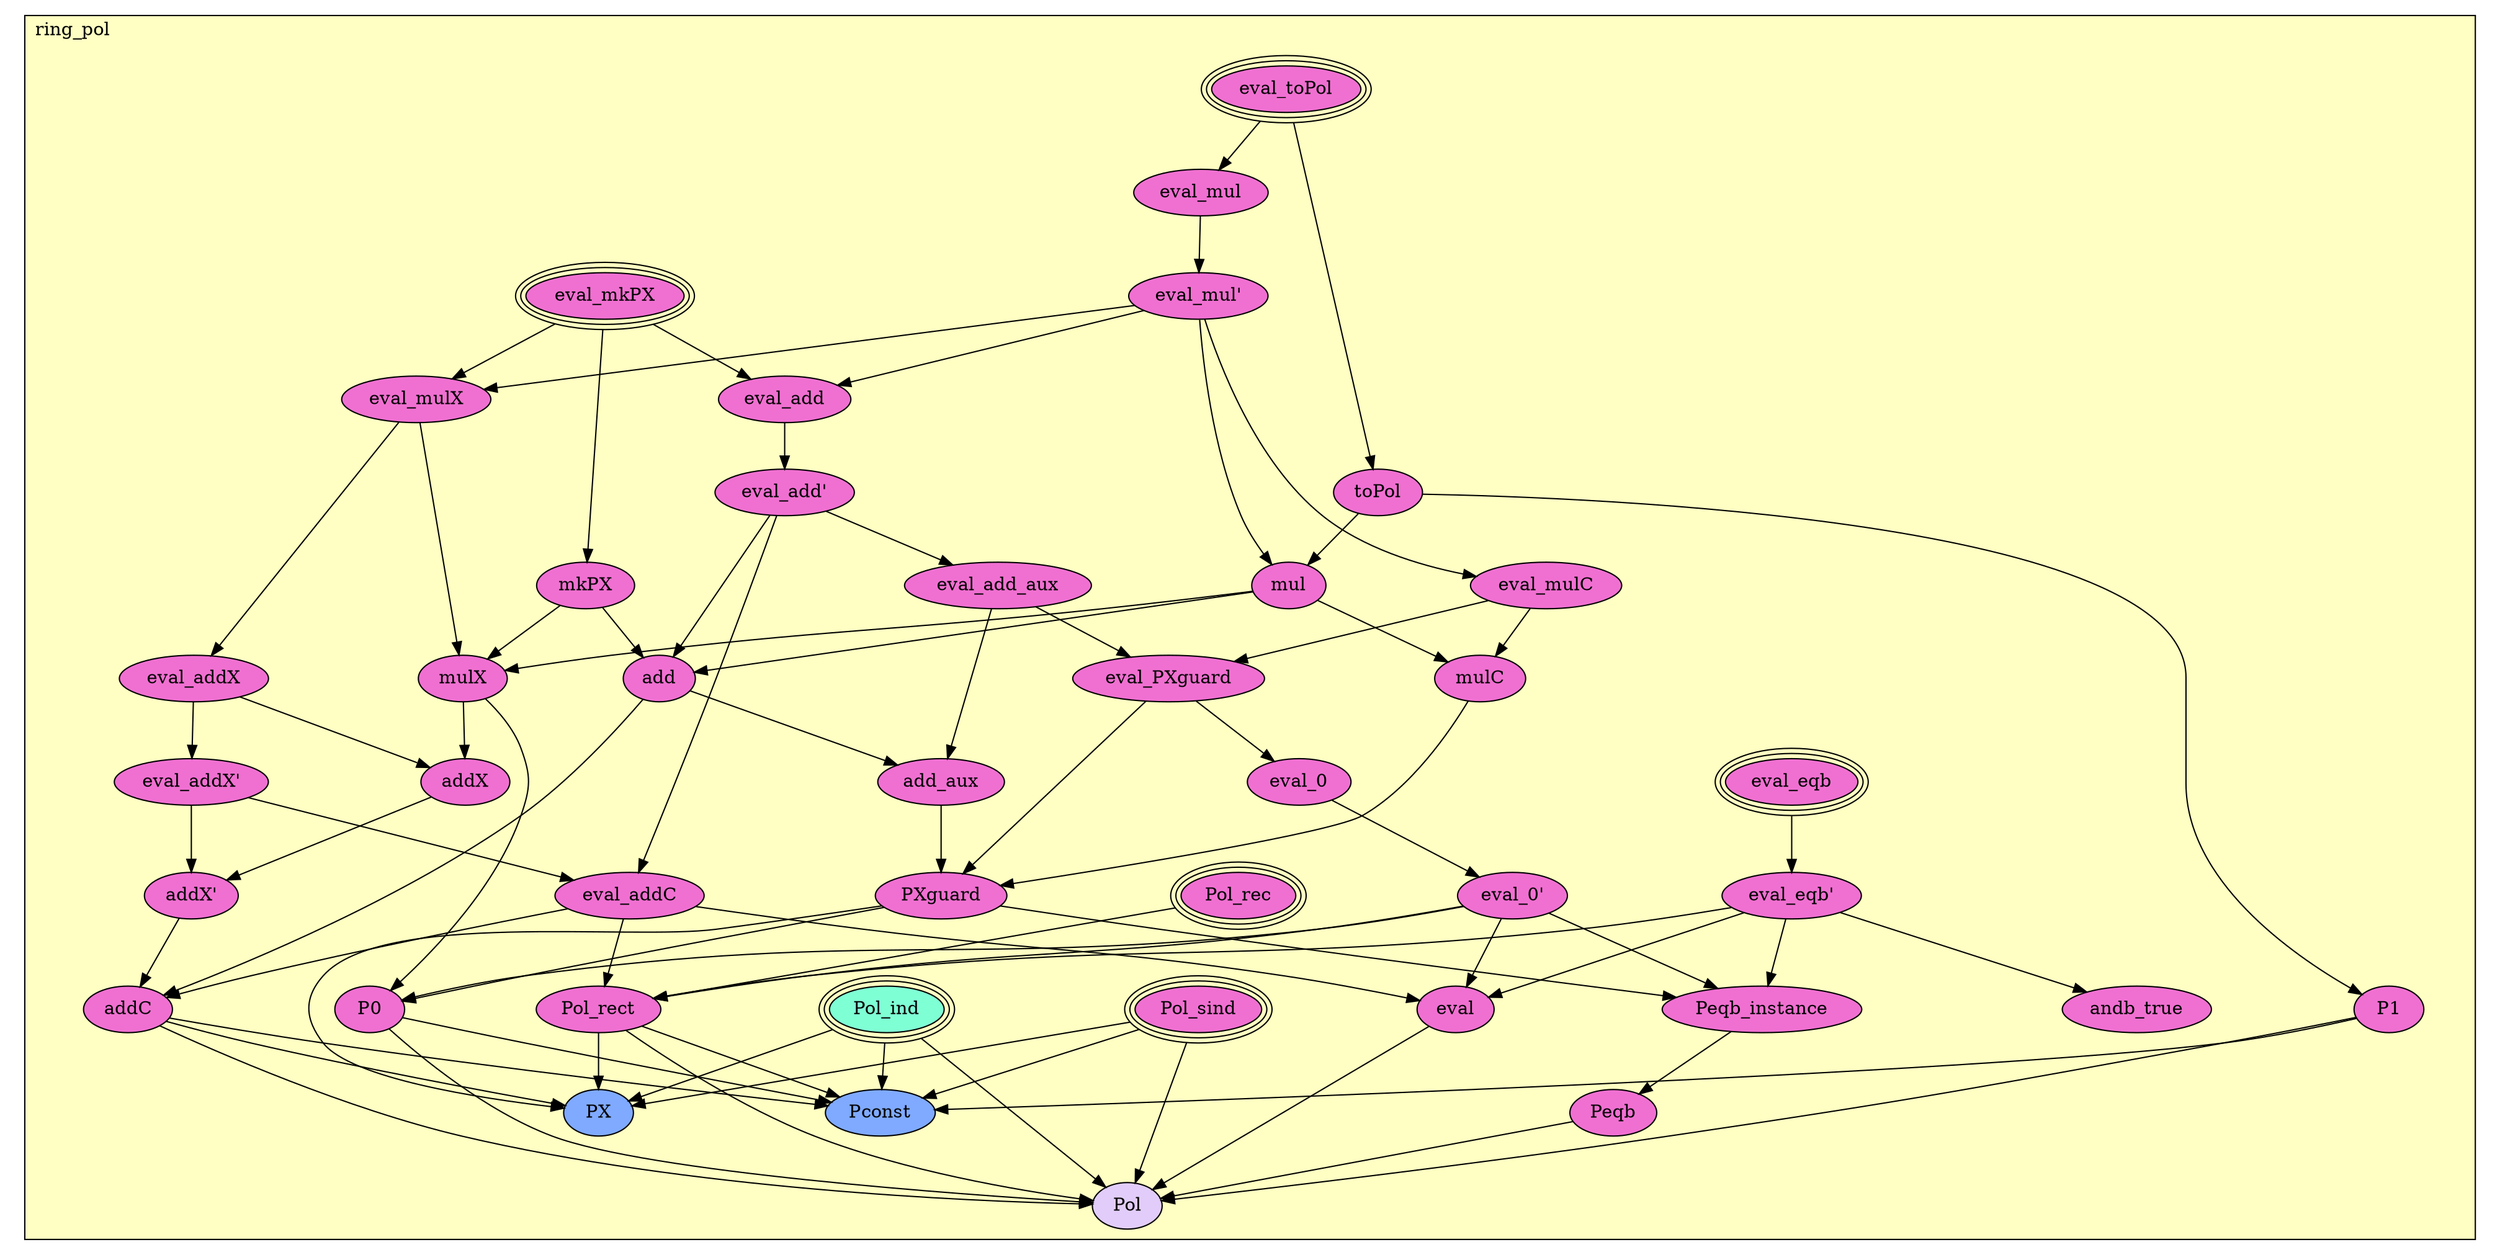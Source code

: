 digraph HoTT_Classes_tactics_ring_pol {
  graph [ratio=0.5]
  node [style=filled]
ring_pol_eval_toPol [label="eval_toPol", URL=<ring_pol.html#eval_toPol>, peripheries=3, fillcolor="#F070D1"] ;
ring_pol_toPol [label="toPol", URL=<ring_pol.html#toPol>, fillcolor="#F070D1"] ;
ring_pol_eval_mul [label="eval_mul", URL=<ring_pol.html#eval_mul>, fillcolor="#F070D1"] ;
ring_pol_eval_mul_ [label="eval_mul'", URL=<ring_pol.html#eval_mul'>, fillcolor="#F070D1"] ;
ring_pol_mul [label="mul", URL=<ring_pol.html#mul>, fillcolor="#F070D1"] ;
ring_pol_eval_mkPX [label="eval_mkPX", URL=<ring_pol.html#eval_mkPX>, peripheries=3, fillcolor="#F070D1"] ;
ring_pol_mkPX [label="mkPX", URL=<ring_pol.html#mkPX>, fillcolor="#F070D1"] ;
ring_pol_eval_mulX [label="eval_mulX", URL=<ring_pol.html#eval_mulX>, fillcolor="#F070D1"] ;
ring_pol_mulX [label="mulX", URL=<ring_pol.html#mulX>, fillcolor="#F070D1"] ;
ring_pol_eval_add [label="eval_add", URL=<ring_pol.html#eval_add>, fillcolor="#F070D1"] ;
ring_pol_eval_add_ [label="eval_add'", URL=<ring_pol.html#eval_add'>, fillcolor="#F070D1"] ;
ring_pol_eval_add_aux [label="eval_add_aux", URL=<ring_pol.html#eval_add_aux>, fillcolor="#F070D1"] ;
ring_pol_add [label="add", URL=<ring_pol.html#add>, fillcolor="#F070D1"] ;
ring_pol_add_aux [label="add_aux", URL=<ring_pol.html#add_aux>, fillcolor="#F070D1"] ;
ring_pol_eval_mulC [label="eval_mulC", URL=<ring_pol.html#eval_mulC>, fillcolor="#F070D1"] ;
ring_pol_mulC [label="mulC", URL=<ring_pol.html#mulC>, fillcolor="#F070D1"] ;
ring_pol_eval_PXguard [label="eval_PXguard", URL=<ring_pol.html#eval_PXguard>, fillcolor="#F070D1"] ;
ring_pol_PXguard [label="PXguard", URL=<ring_pol.html#PXguard>, fillcolor="#F070D1"] ;
ring_pol_eval_addX [label="eval_addX", URL=<ring_pol.html#eval_addX>, fillcolor="#F070D1"] ;
ring_pol_eval_addX_ [label="eval_addX'", URL=<ring_pol.html#eval_addX'>, fillcolor="#F070D1"] ;
ring_pol_addX [label="addX", URL=<ring_pol.html#addX>, fillcolor="#F070D1"] ;
ring_pol_addX_ [label="addX'", URL=<ring_pol.html#addX'>, fillcolor="#F070D1"] ;
ring_pol_eval_addC [label="eval_addC", URL=<ring_pol.html#eval_addC>, fillcolor="#F070D1"] ;
ring_pol_addC [label="addC", URL=<ring_pol.html#addC>, fillcolor="#F070D1"] ;
ring_pol_eval_0 [label="eval_0", URL=<ring_pol.html#eval_0>, fillcolor="#F070D1"] ;
ring_pol_eval_0_ [label="eval_0'", URL=<ring_pol.html#eval_0'>, fillcolor="#F070D1"] ;
ring_pol_eval_eqb [label="eval_eqb", URL=<ring_pol.html#eval_eqb>, peripheries=3, fillcolor="#F070D1"] ;
ring_pol_eval_eqb_ [label="eval_eqb'", URL=<ring_pol.html#eval_eqb'>, fillcolor="#F070D1"] ;
ring_pol_andb_true [label="andb_true", URL=<ring_pol.html#andb_true>, fillcolor="#F070D1"] ;
ring_pol_eval [label="eval", URL=<ring_pol.html#eval>, fillcolor="#F070D1"] ;
ring_pol_P1 [label="P1", URL=<ring_pol.html#P1>, fillcolor="#F070D1"] ;
ring_pol_P0 [label="P0", URL=<ring_pol.html#P0>, fillcolor="#F070D1"] ;
ring_pol_Peqb_instance [label="Peqb_instance", URL=<ring_pol.html#Peqb_instance>, fillcolor="#F070D1"] ;
ring_pol_Peqb [label="Peqb", URL=<ring_pol.html#Peqb>, fillcolor="#F070D1"] ;
ring_pol_Pol_sind [label="Pol_sind", URL=<ring_pol.html#Pol_sind>, peripheries=3, fillcolor="#F070D1"] ;
ring_pol_Pol_rec [label="Pol_rec", URL=<ring_pol.html#Pol_rec>, peripheries=3, fillcolor="#F070D1"] ;
ring_pol_Pol_ind [label="Pol_ind", URL=<ring_pol.html#Pol_ind>, peripheries=3, fillcolor="#7FFFD4"] ;
ring_pol_Pol_rect [label="Pol_rect", URL=<ring_pol.html#Pol_rect>, fillcolor="#F070D1"] ;
ring_pol_PX [label="PX", URL=<ring_pol.html#PX>, fillcolor="#7FAAFF"] ;
ring_pol_Pconst [label="Pconst", URL=<ring_pol.html#Pconst>, fillcolor="#7FAAFF"] ;
ring_pol_Pol [label="Pol", URL=<ring_pol.html#Pol>, fillcolor="#E2CDFA"] ;
  ring_pol_eval_toPol -> ring_pol_toPol [] ;
  ring_pol_eval_toPol -> ring_pol_eval_mul [] ;
  ring_pol_toPol -> ring_pol_mul [] ;
  ring_pol_toPol -> ring_pol_P1 [] ;
  ring_pol_eval_mul -> ring_pol_eval_mul_ [] ;
  ring_pol_eval_mul_ -> ring_pol_mul [] ;
  ring_pol_eval_mul_ -> ring_pol_eval_mulX [] ;
  ring_pol_eval_mul_ -> ring_pol_eval_add [] ;
  ring_pol_eval_mul_ -> ring_pol_eval_mulC [] ;
  ring_pol_mul -> ring_pol_mulX [] ;
  ring_pol_mul -> ring_pol_add [] ;
  ring_pol_mul -> ring_pol_mulC [] ;
  ring_pol_eval_mkPX -> ring_pol_mkPX [] ;
  ring_pol_eval_mkPX -> ring_pol_eval_mulX [] ;
  ring_pol_eval_mkPX -> ring_pol_eval_add [] ;
  ring_pol_mkPX -> ring_pol_mulX [] ;
  ring_pol_mkPX -> ring_pol_add [] ;
  ring_pol_eval_mulX -> ring_pol_mulX [] ;
  ring_pol_eval_mulX -> ring_pol_eval_addX [] ;
  ring_pol_mulX -> ring_pol_addX [] ;
  ring_pol_mulX -> ring_pol_P0 [] ;
  ring_pol_eval_add -> ring_pol_eval_add_ [] ;
  ring_pol_eval_add_ -> ring_pol_eval_add_aux [] ;
  ring_pol_eval_add_ -> ring_pol_add [] ;
  ring_pol_eval_add_ -> ring_pol_eval_addC [] ;
  ring_pol_eval_add_aux -> ring_pol_add_aux [] ;
  ring_pol_eval_add_aux -> ring_pol_eval_PXguard [] ;
  ring_pol_add -> ring_pol_add_aux [] ;
  ring_pol_add -> ring_pol_addC [] ;
  ring_pol_add_aux -> ring_pol_PXguard [] ;
  ring_pol_eval_mulC -> ring_pol_mulC [] ;
  ring_pol_eval_mulC -> ring_pol_eval_PXguard [] ;
  ring_pol_mulC -> ring_pol_PXguard [] ;
  ring_pol_eval_PXguard -> ring_pol_PXguard [] ;
  ring_pol_eval_PXguard -> ring_pol_eval_0 [] ;
  ring_pol_PXguard -> ring_pol_P0 [] ;
  ring_pol_PXguard -> ring_pol_Peqb_instance [] ;
  ring_pol_PXguard -> ring_pol_PX [] ;
  ring_pol_eval_addX -> ring_pol_eval_addX_ [] ;
  ring_pol_eval_addX -> ring_pol_addX [] ;
  ring_pol_eval_addX_ -> ring_pol_addX_ [] ;
  ring_pol_eval_addX_ -> ring_pol_eval_addC [] ;
  ring_pol_addX -> ring_pol_addX_ [] ;
  ring_pol_addX_ -> ring_pol_addC [] ;
  ring_pol_eval_addC -> ring_pol_addC [] ;
  ring_pol_eval_addC -> ring_pol_eval [] ;
  ring_pol_eval_addC -> ring_pol_Pol_rect [] ;
  ring_pol_addC -> ring_pol_PX [] ;
  ring_pol_addC -> ring_pol_Pconst [] ;
  ring_pol_addC -> ring_pol_Pol [] ;
  ring_pol_eval_0 -> ring_pol_eval_0_ [] ;
  ring_pol_eval_0_ -> ring_pol_eval [] ;
  ring_pol_eval_0_ -> ring_pol_P0 [] ;
  ring_pol_eval_0_ -> ring_pol_Peqb_instance [] ;
  ring_pol_eval_0_ -> ring_pol_Pol_rect [] ;
  ring_pol_eval_eqb -> ring_pol_eval_eqb_ [] ;
  ring_pol_eval_eqb_ -> ring_pol_andb_true [] ;
  ring_pol_eval_eqb_ -> ring_pol_eval [] ;
  ring_pol_eval_eqb_ -> ring_pol_Peqb_instance [] ;
  ring_pol_eval_eqb_ -> ring_pol_Pol_rect [] ;
  ring_pol_eval -> ring_pol_Pol [] ;
  ring_pol_P1 -> ring_pol_Pconst [] ;
  ring_pol_P1 -> ring_pol_Pol [] ;
  ring_pol_P0 -> ring_pol_Pconst [] ;
  ring_pol_P0 -> ring_pol_Pol [] ;
  ring_pol_Peqb_instance -> ring_pol_Peqb [] ;
  ring_pol_Peqb -> ring_pol_Pol [] ;
  ring_pol_Pol_sind -> ring_pol_PX [] ;
  ring_pol_Pol_sind -> ring_pol_Pconst [] ;
  ring_pol_Pol_sind -> ring_pol_Pol [] ;
  ring_pol_Pol_rec -> ring_pol_Pol_rect [] ;
  ring_pol_Pol_ind -> ring_pol_PX [] ;
  ring_pol_Pol_ind -> ring_pol_Pconst [] ;
  ring_pol_Pol_ind -> ring_pol_Pol [] ;
  ring_pol_Pol_rect -> ring_pol_PX [] ;
  ring_pol_Pol_rect -> ring_pol_Pconst [] ;
  ring_pol_Pol_rect -> ring_pol_Pol [] ;
subgraph cluster_ring_pol { label="ring_pol"; fillcolor="#FFFFC3"; labeljust=l; style=filled 
ring_pol_Pol; ring_pol_Pconst; ring_pol_PX; ring_pol_Pol_rect; ring_pol_Pol_ind; ring_pol_Pol_rec; ring_pol_Pol_sind; ring_pol_Peqb; ring_pol_Peqb_instance; ring_pol_P0; ring_pol_P1; ring_pol_eval; ring_pol_andb_true; ring_pol_eval_eqb_; ring_pol_eval_eqb; ring_pol_eval_0_; ring_pol_eval_0; ring_pol_addC; ring_pol_eval_addC; ring_pol_addX_; ring_pol_addX; ring_pol_eval_addX_; ring_pol_eval_addX; ring_pol_PXguard; ring_pol_eval_PXguard; ring_pol_mulC; ring_pol_eval_mulC; ring_pol_add_aux; ring_pol_add; ring_pol_eval_add_aux; ring_pol_eval_add_; ring_pol_eval_add; ring_pol_mulX; ring_pol_eval_mulX; ring_pol_mkPX; ring_pol_eval_mkPX; ring_pol_mul; ring_pol_eval_mul_; ring_pol_eval_mul; ring_pol_toPol; ring_pol_eval_toPol; };
} /* END */
